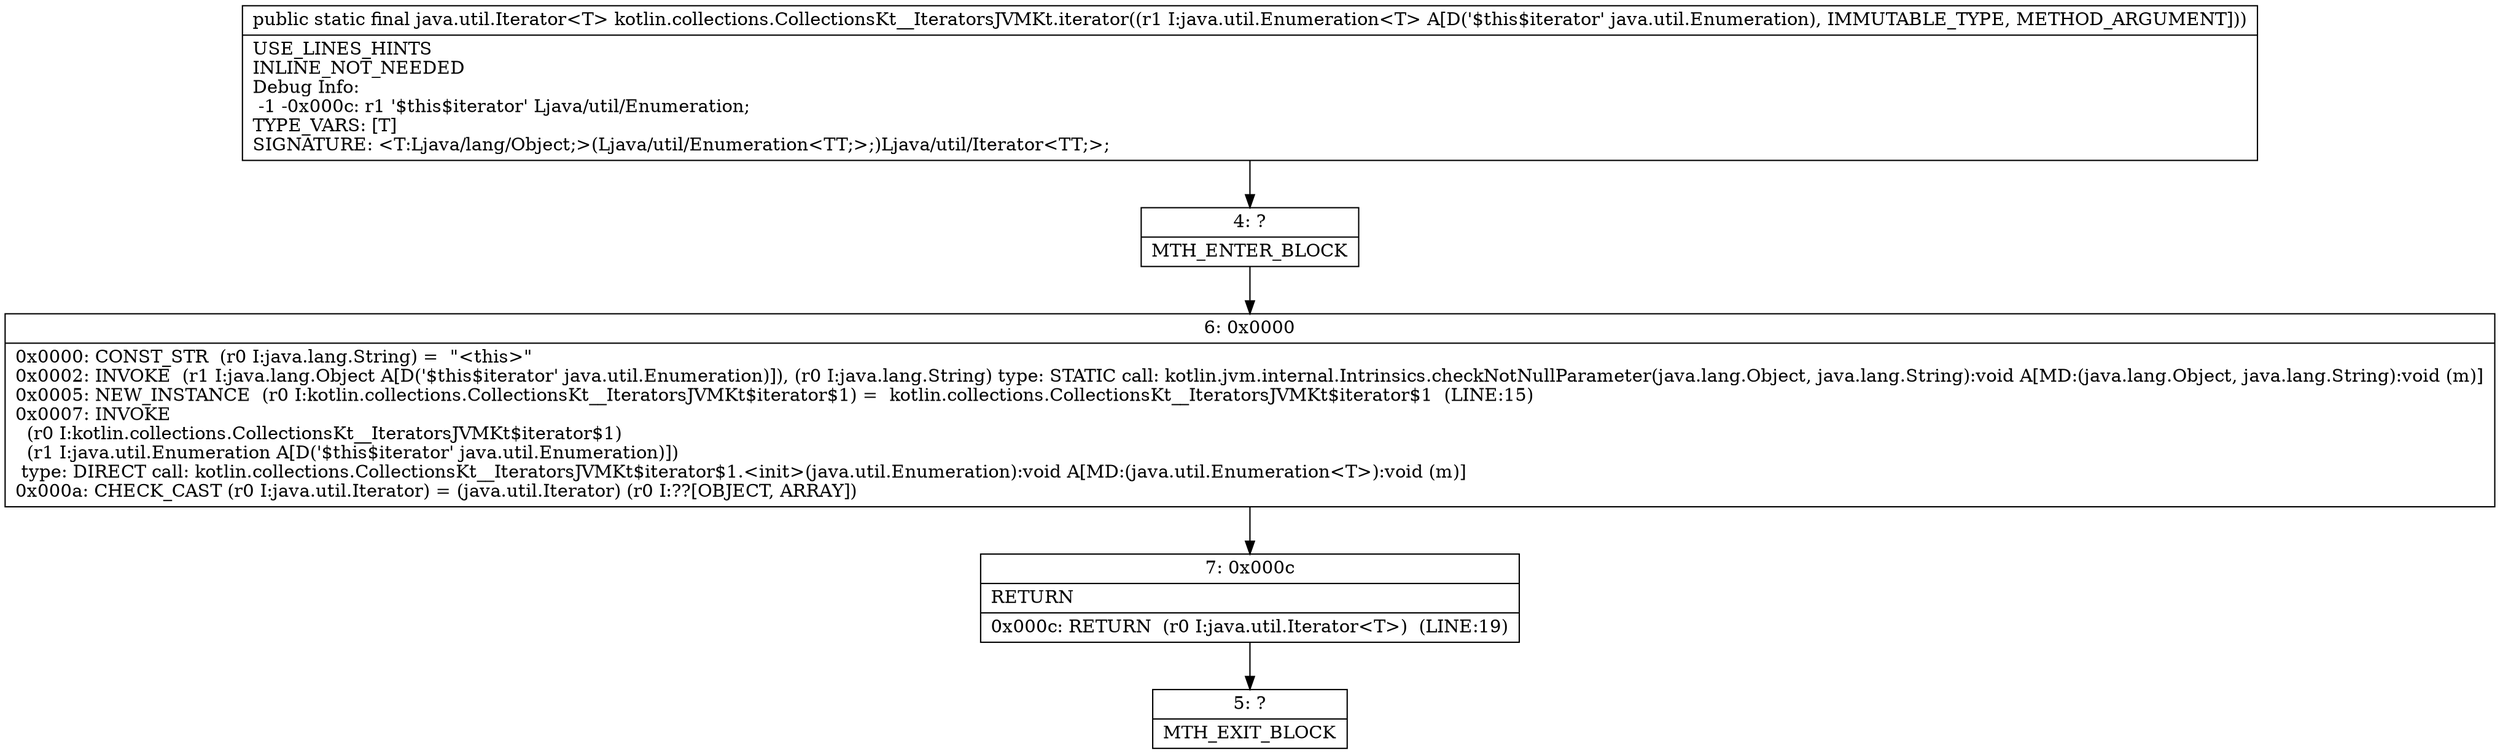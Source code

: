 digraph "CFG forkotlin.collections.CollectionsKt__IteratorsJVMKt.iterator(Ljava\/util\/Enumeration;)Ljava\/util\/Iterator;" {
Node_4 [shape=record,label="{4\:\ ?|MTH_ENTER_BLOCK\l}"];
Node_6 [shape=record,label="{6\:\ 0x0000|0x0000: CONST_STR  (r0 I:java.lang.String) =  \"\<this\>\" \l0x0002: INVOKE  (r1 I:java.lang.Object A[D('$this$iterator' java.util.Enumeration)]), (r0 I:java.lang.String) type: STATIC call: kotlin.jvm.internal.Intrinsics.checkNotNullParameter(java.lang.Object, java.lang.String):void A[MD:(java.lang.Object, java.lang.String):void (m)]\l0x0005: NEW_INSTANCE  (r0 I:kotlin.collections.CollectionsKt__IteratorsJVMKt$iterator$1) =  kotlin.collections.CollectionsKt__IteratorsJVMKt$iterator$1  (LINE:15)\l0x0007: INVOKE  \l  (r0 I:kotlin.collections.CollectionsKt__IteratorsJVMKt$iterator$1)\l  (r1 I:java.util.Enumeration A[D('$this$iterator' java.util.Enumeration)])\l type: DIRECT call: kotlin.collections.CollectionsKt__IteratorsJVMKt$iterator$1.\<init\>(java.util.Enumeration):void A[MD:(java.util.Enumeration\<T\>):void (m)]\l0x000a: CHECK_CAST (r0 I:java.util.Iterator) = (java.util.Iterator) (r0 I:??[OBJECT, ARRAY]) \l}"];
Node_7 [shape=record,label="{7\:\ 0x000c|RETURN\l|0x000c: RETURN  (r0 I:java.util.Iterator\<T\>)  (LINE:19)\l}"];
Node_5 [shape=record,label="{5\:\ ?|MTH_EXIT_BLOCK\l}"];
MethodNode[shape=record,label="{public static final java.util.Iterator\<T\> kotlin.collections.CollectionsKt__IteratorsJVMKt.iterator((r1 I:java.util.Enumeration\<T\> A[D('$this$iterator' java.util.Enumeration), IMMUTABLE_TYPE, METHOD_ARGUMENT]))  | USE_LINES_HINTS\lINLINE_NOT_NEEDED\lDebug Info:\l  \-1 \-0x000c: r1 '$this$iterator' Ljava\/util\/Enumeration;\lTYPE_VARS: [T]\lSIGNATURE: \<T:Ljava\/lang\/Object;\>(Ljava\/util\/Enumeration\<TT;\>;)Ljava\/util\/Iterator\<TT;\>;\l}"];
MethodNode -> Node_4;Node_4 -> Node_6;
Node_6 -> Node_7;
Node_7 -> Node_5;
}

